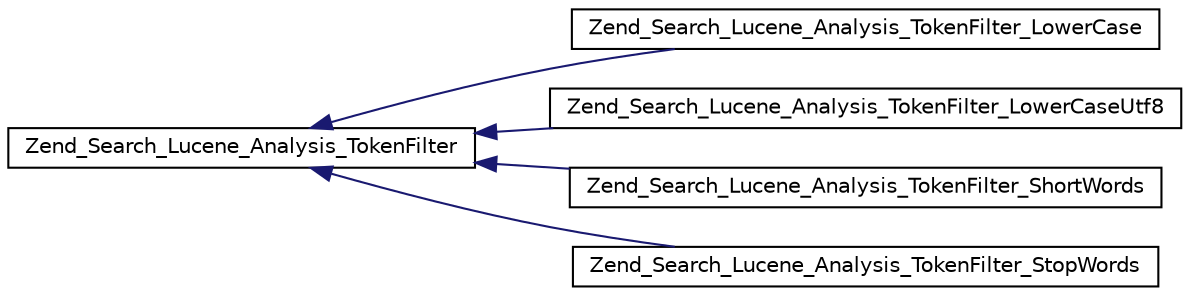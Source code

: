 digraph G
{
  edge [fontname="Helvetica",fontsize="10",labelfontname="Helvetica",labelfontsize="10"];
  node [fontname="Helvetica",fontsize="10",shape=record];
  rankdir="LR";
  Node1 [label="Zend_Search_Lucene_Analysis_TokenFilter",height=0.2,width=0.4,color="black", fillcolor="white", style="filled",URL="$class_zend___search___lucene___analysis___token_filter.html"];
  Node1 -> Node2 [dir="back",color="midnightblue",fontsize="10",style="solid",fontname="Helvetica"];
  Node2 [label="Zend_Search_Lucene_Analysis_TokenFilter_LowerCase",height=0.2,width=0.4,color="black", fillcolor="white", style="filled",URL="$class_zend___search___lucene___analysis___token_filter___lower_case.html"];
  Node1 -> Node3 [dir="back",color="midnightblue",fontsize="10",style="solid",fontname="Helvetica"];
  Node3 [label="Zend_Search_Lucene_Analysis_TokenFilter_LowerCaseUtf8",height=0.2,width=0.4,color="black", fillcolor="white", style="filled",URL="$class_zend___search___lucene___analysis___token_filter___lower_case_utf8.html"];
  Node1 -> Node4 [dir="back",color="midnightblue",fontsize="10",style="solid",fontname="Helvetica"];
  Node4 [label="Zend_Search_Lucene_Analysis_TokenFilter_ShortWords",height=0.2,width=0.4,color="black", fillcolor="white", style="filled",URL="$class_zend___search___lucene___analysis___token_filter___short_words.html"];
  Node1 -> Node5 [dir="back",color="midnightblue",fontsize="10",style="solid",fontname="Helvetica"];
  Node5 [label="Zend_Search_Lucene_Analysis_TokenFilter_StopWords",height=0.2,width=0.4,color="black", fillcolor="white", style="filled",URL="$class_zend___search___lucene___analysis___token_filter___stop_words.html"];
}
